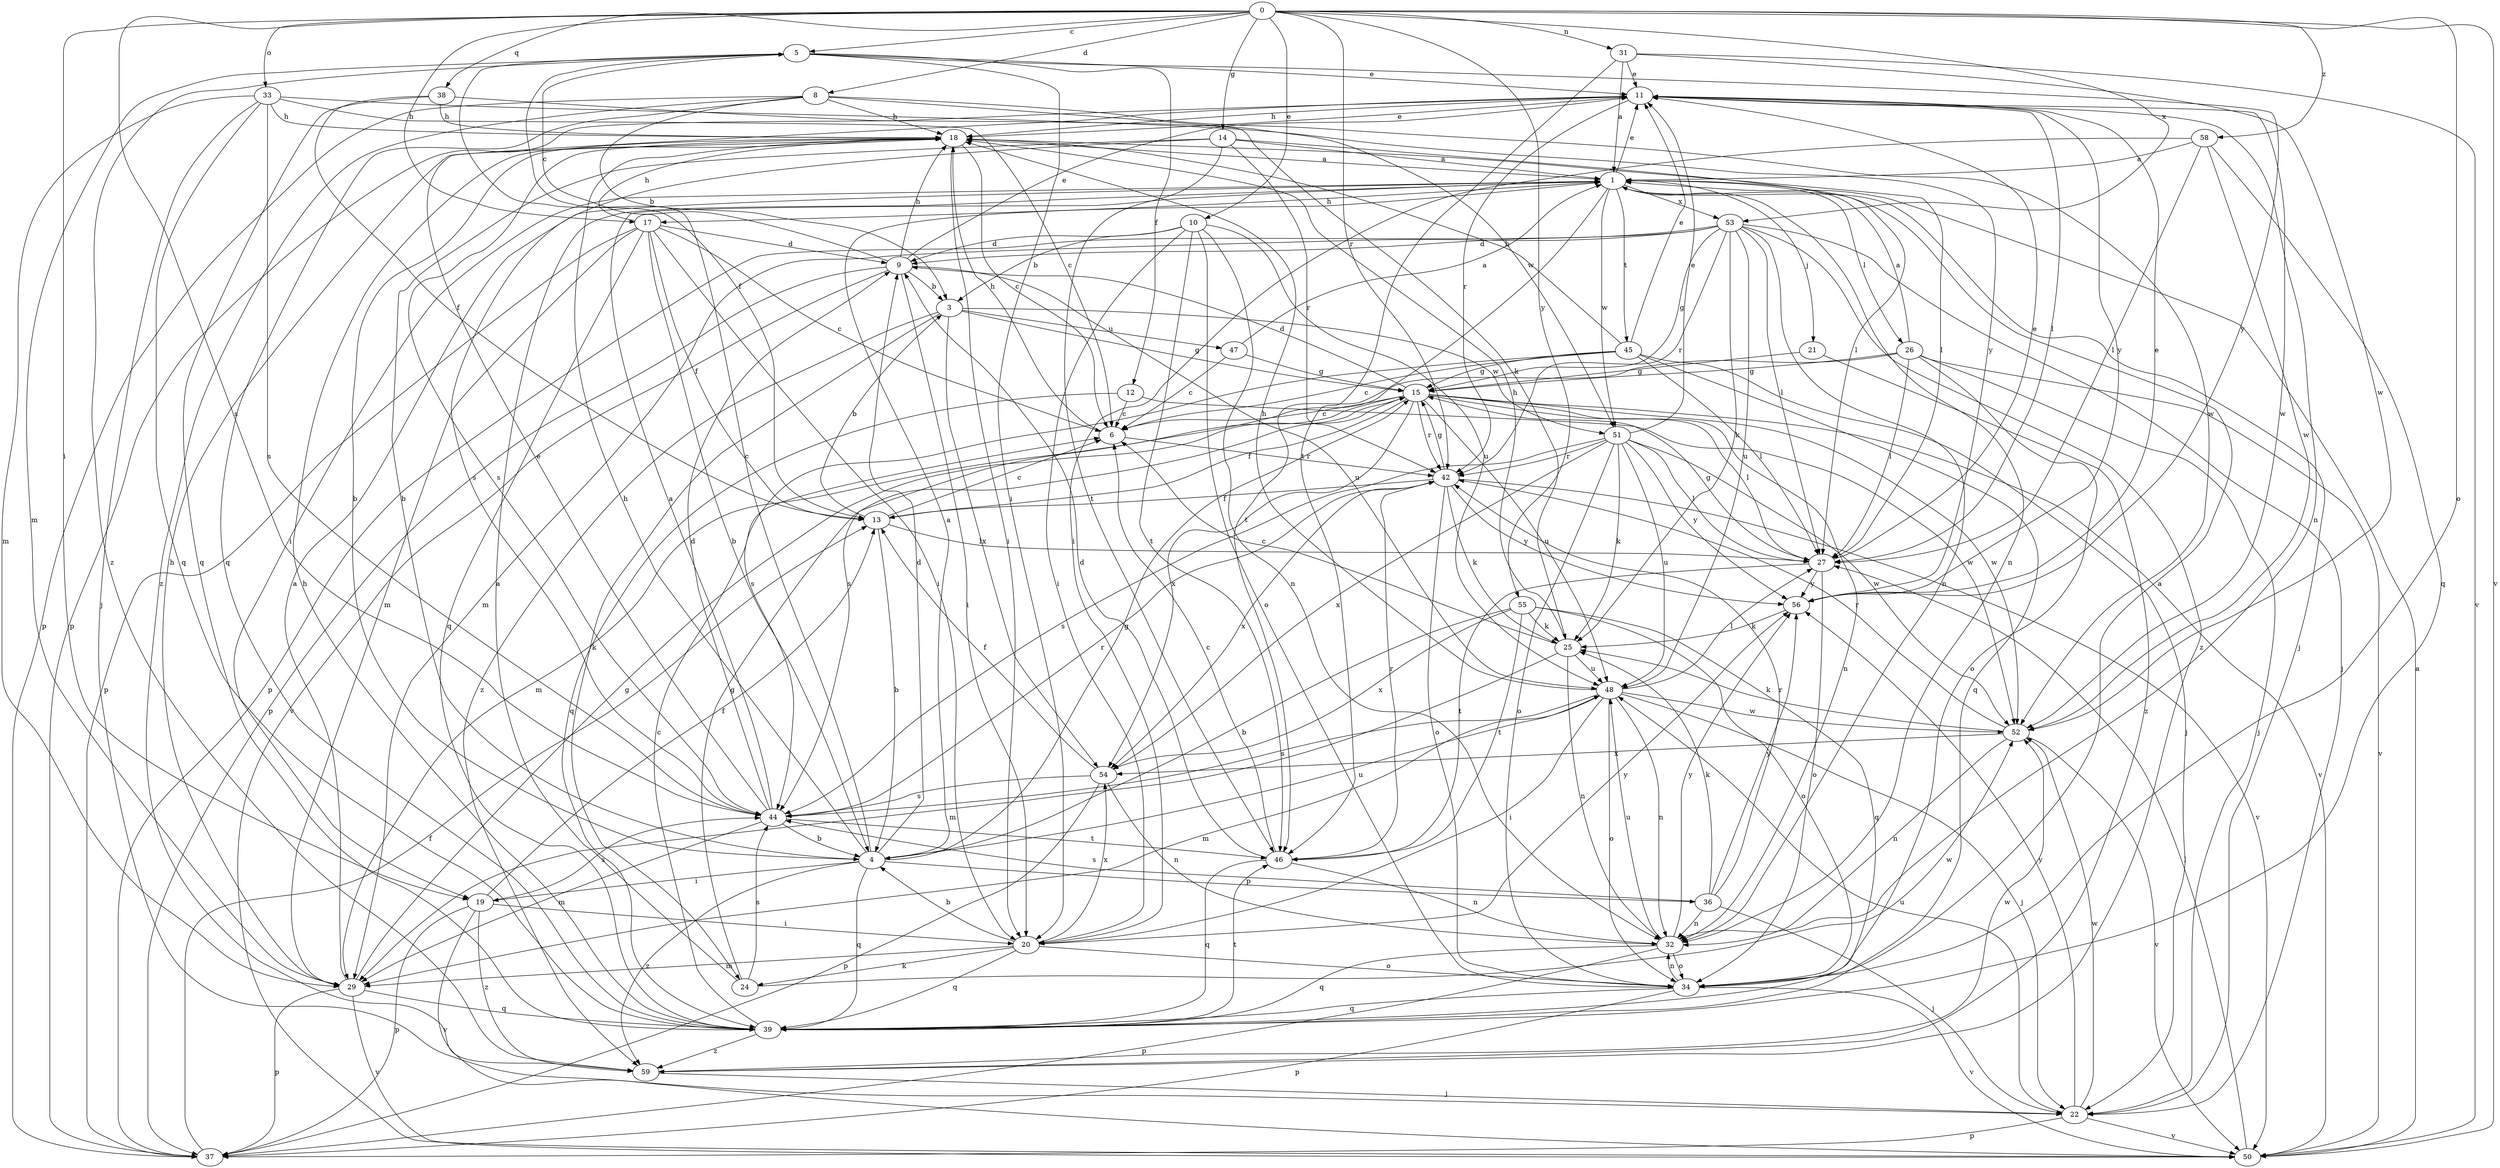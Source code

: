 strict digraph  {
0;
1;
3;
4;
5;
6;
8;
9;
10;
11;
12;
13;
14;
15;
17;
18;
19;
20;
21;
22;
24;
25;
26;
27;
29;
31;
32;
33;
34;
36;
37;
38;
39;
42;
44;
45;
46;
47;
48;
50;
51;
52;
53;
54;
55;
56;
58;
59;
0 -> 5  [label=c];
0 -> 8  [label=d];
0 -> 10  [label=e];
0 -> 14  [label=g];
0 -> 17  [label=h];
0 -> 19  [label=i];
0 -> 31  [label=n];
0 -> 33  [label=o];
0 -> 34  [label=o];
0 -> 38  [label=q];
0 -> 42  [label=r];
0 -> 44  [label=s];
0 -> 50  [label=v];
0 -> 53  [label=x];
0 -> 55  [label=y];
0 -> 58  [label=z];
1 -> 11  [label=e];
1 -> 17  [label=h];
1 -> 19  [label=i];
1 -> 21  [label=j];
1 -> 22  [label=j];
1 -> 26  [label=l];
1 -> 32  [label=n];
1 -> 45  [label=t];
1 -> 46  [label=t];
1 -> 51  [label=w];
1 -> 53  [label=x];
3 -> 15  [label=g];
3 -> 24  [label=k];
3 -> 47  [label=u];
3 -> 51  [label=w];
3 -> 54  [label=x];
3 -> 59  [label=z];
4 -> 1  [label=a];
4 -> 5  [label=c];
4 -> 9  [label=d];
4 -> 15  [label=g];
4 -> 18  [label=h];
4 -> 19  [label=i];
4 -> 36  [label=p];
4 -> 39  [label=q];
4 -> 48  [label=u];
4 -> 59  [label=z];
5 -> 11  [label=e];
5 -> 12  [label=f];
5 -> 13  [label=f];
5 -> 20  [label=i];
5 -> 29  [label=m];
5 -> 56  [label=y];
5 -> 59  [label=z];
6 -> 18  [label=h];
6 -> 42  [label=r];
8 -> 3  [label=b];
8 -> 18  [label=h];
8 -> 37  [label=p];
8 -> 39  [label=q];
8 -> 51  [label=w];
8 -> 52  [label=w];
8 -> 59  [label=z];
9 -> 3  [label=b];
9 -> 5  [label=c];
9 -> 11  [label=e];
9 -> 18  [label=h];
9 -> 20  [label=i];
9 -> 37  [label=p];
9 -> 48  [label=u];
9 -> 50  [label=v];
10 -> 3  [label=b];
10 -> 9  [label=d];
10 -> 20  [label=i];
10 -> 32  [label=n];
10 -> 34  [label=o];
10 -> 46  [label=t];
10 -> 48  [label=u];
11 -> 18  [label=h];
11 -> 27  [label=l];
11 -> 32  [label=n];
11 -> 37  [label=p];
11 -> 42  [label=r];
11 -> 52  [label=w];
11 -> 56  [label=y];
12 -> 6  [label=c];
12 -> 39  [label=q];
12 -> 52  [label=w];
13 -> 3  [label=b];
13 -> 4  [label=b];
13 -> 6  [label=c];
13 -> 27  [label=l];
14 -> 1  [label=a];
14 -> 4  [label=b];
14 -> 27  [label=l];
14 -> 42  [label=r];
14 -> 44  [label=s];
14 -> 46  [label=t];
15 -> 6  [label=c];
15 -> 9  [label=d];
15 -> 13  [label=f];
15 -> 27  [label=l];
15 -> 29  [label=m];
15 -> 32  [label=n];
15 -> 42  [label=r];
15 -> 48  [label=u];
15 -> 50  [label=v];
15 -> 52  [label=w];
15 -> 54  [label=x];
17 -> 4  [label=b];
17 -> 6  [label=c];
17 -> 9  [label=d];
17 -> 13  [label=f];
17 -> 18  [label=h];
17 -> 20  [label=i];
17 -> 29  [label=m];
17 -> 37  [label=p];
17 -> 39  [label=q];
18 -> 1  [label=a];
18 -> 4  [label=b];
18 -> 6  [label=c];
18 -> 11  [label=e];
18 -> 20  [label=i];
18 -> 27  [label=l];
18 -> 44  [label=s];
19 -> 13  [label=f];
19 -> 20  [label=i];
19 -> 37  [label=p];
19 -> 44  [label=s];
19 -> 50  [label=v];
19 -> 59  [label=z];
20 -> 4  [label=b];
20 -> 24  [label=k];
20 -> 29  [label=m];
20 -> 34  [label=o];
20 -> 39  [label=q];
20 -> 54  [label=x];
20 -> 56  [label=y];
21 -> 15  [label=g];
21 -> 59  [label=z];
22 -> 37  [label=p];
22 -> 48  [label=u];
22 -> 50  [label=v];
22 -> 52  [label=w];
22 -> 56  [label=y];
24 -> 1  [label=a];
24 -> 15  [label=g];
24 -> 44  [label=s];
24 -> 52  [label=w];
25 -> 6  [label=c];
25 -> 18  [label=h];
25 -> 29  [label=m];
25 -> 32  [label=n];
25 -> 48  [label=u];
26 -> 1  [label=a];
26 -> 15  [label=g];
26 -> 22  [label=j];
26 -> 27  [label=l];
26 -> 34  [label=o];
26 -> 44  [label=s];
26 -> 50  [label=v];
27 -> 11  [label=e];
27 -> 15  [label=g];
27 -> 34  [label=o];
27 -> 46  [label=t];
27 -> 56  [label=y];
29 -> 1  [label=a];
29 -> 15  [label=g];
29 -> 18  [label=h];
29 -> 37  [label=p];
29 -> 39  [label=q];
29 -> 50  [label=v];
31 -> 1  [label=a];
31 -> 11  [label=e];
31 -> 46  [label=t];
31 -> 50  [label=v];
31 -> 52  [label=w];
32 -> 34  [label=o];
32 -> 37  [label=p];
32 -> 39  [label=q];
32 -> 48  [label=u];
32 -> 56  [label=y];
33 -> 6  [label=c];
33 -> 18  [label=h];
33 -> 22  [label=j];
33 -> 29  [label=m];
33 -> 39  [label=q];
33 -> 44  [label=s];
33 -> 56  [label=y];
34 -> 1  [label=a];
34 -> 32  [label=n];
34 -> 37  [label=p];
34 -> 39  [label=q];
34 -> 50  [label=v];
36 -> 22  [label=j];
36 -> 25  [label=k];
36 -> 32  [label=n];
36 -> 42  [label=r];
36 -> 44  [label=s];
36 -> 56  [label=y];
37 -> 13  [label=f];
38 -> 13  [label=f];
38 -> 18  [label=h];
38 -> 25  [label=k];
38 -> 39  [label=q];
39 -> 6  [label=c];
39 -> 18  [label=h];
39 -> 46  [label=t];
39 -> 59  [label=z];
42 -> 13  [label=f];
42 -> 15  [label=g];
42 -> 25  [label=k];
42 -> 34  [label=o];
42 -> 50  [label=v];
42 -> 54  [label=x];
42 -> 56  [label=y];
44 -> 1  [label=a];
44 -> 4  [label=b];
44 -> 9  [label=d];
44 -> 11  [label=e];
44 -> 29  [label=m];
44 -> 42  [label=r];
44 -> 46  [label=t];
45 -> 6  [label=c];
45 -> 11  [label=e];
45 -> 15  [label=g];
45 -> 18  [label=h];
45 -> 22  [label=j];
45 -> 27  [label=l];
45 -> 39  [label=q];
45 -> 44  [label=s];
46 -> 6  [label=c];
46 -> 9  [label=d];
46 -> 32  [label=n];
46 -> 39  [label=q];
46 -> 42  [label=r];
47 -> 1  [label=a];
47 -> 6  [label=c];
47 -> 15  [label=g];
48 -> 18  [label=h];
48 -> 20  [label=i];
48 -> 22  [label=j];
48 -> 27  [label=l];
48 -> 29  [label=m];
48 -> 32  [label=n];
48 -> 34  [label=o];
48 -> 44  [label=s];
48 -> 52  [label=w];
50 -> 1  [label=a];
50 -> 27  [label=l];
51 -> 11  [label=e];
51 -> 25  [label=k];
51 -> 27  [label=l];
51 -> 34  [label=o];
51 -> 42  [label=r];
51 -> 44  [label=s];
51 -> 48  [label=u];
51 -> 52  [label=w];
51 -> 54  [label=x];
51 -> 56  [label=y];
52 -> 25  [label=k];
52 -> 32  [label=n];
52 -> 42  [label=r];
52 -> 50  [label=v];
52 -> 54  [label=x];
53 -> 9  [label=d];
53 -> 15  [label=g];
53 -> 22  [label=j];
53 -> 25  [label=k];
53 -> 27  [label=l];
53 -> 29  [label=m];
53 -> 32  [label=n];
53 -> 37  [label=p];
53 -> 42  [label=r];
53 -> 48  [label=u];
53 -> 59  [label=z];
54 -> 13  [label=f];
54 -> 32  [label=n];
54 -> 37  [label=p];
54 -> 44  [label=s];
55 -> 4  [label=b];
55 -> 25  [label=k];
55 -> 34  [label=o];
55 -> 39  [label=q];
55 -> 46  [label=t];
55 -> 54  [label=x];
56 -> 11  [label=e];
56 -> 25  [label=k];
58 -> 1  [label=a];
58 -> 20  [label=i];
58 -> 27  [label=l];
58 -> 39  [label=q];
58 -> 52  [label=w];
59 -> 22  [label=j];
59 -> 52  [label=w];
}
